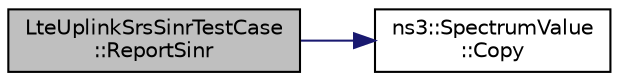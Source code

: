 digraph "LteUplinkSrsSinrTestCase::ReportSinr"
{
 // LATEX_PDF_SIZE
  edge [fontname="Helvetica",fontsize="10",labelfontname="Helvetica",labelfontsize="10"];
  node [fontname="Helvetica",fontsize="10",shape=record];
  rankdir="LR";
  Node1 [label="LteUplinkSrsSinrTestCase\l::ReportSinr",height=0.2,width=0.4,color="black", fillcolor="grey75", style="filled", fontcolor="black",tooltip="Callback to be connected to an LteChunkProcessor to collect the reported SINR."];
  Node1 -> Node2 [color="midnightblue",fontsize="10",style="solid",fontname="Helvetica"];
  Node2 [label="ns3::SpectrumValue\l::Copy",height=0.2,width=0.4,color="black", fillcolor="white", style="filled",URL="$classns3_1_1_spectrum_value.html#a8e3f883ac976c92a377fe3998e0f4c3f",tooltip=" "];
}
